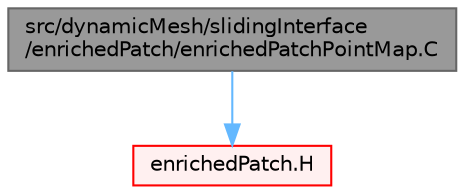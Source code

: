 digraph "src/dynamicMesh/slidingInterface/enrichedPatch/enrichedPatchPointMap.C"
{
 // LATEX_PDF_SIZE
  bgcolor="transparent";
  edge [fontname=Helvetica,fontsize=10,labelfontname=Helvetica,labelfontsize=10];
  node [fontname=Helvetica,fontsize=10,shape=box,height=0.2,width=0.4];
  Node1 [id="Node000001",label="src/dynamicMesh/slidingInterface\l/enrichedPatch/enrichedPatchPointMap.C",height=0.2,width=0.4,color="gray40", fillcolor="grey60", style="filled", fontcolor="black",tooltip=" "];
  Node1 -> Node2 [id="edge1_Node000001_Node000002",color="steelblue1",style="solid",tooltip=" "];
  Node2 [id="Node000002",label="enrichedPatch.H",height=0.2,width=0.4,color="red", fillcolor="#FFF0F0", style="filled",URL="$enrichedPatch_8H.html",tooltip=" "];
}
